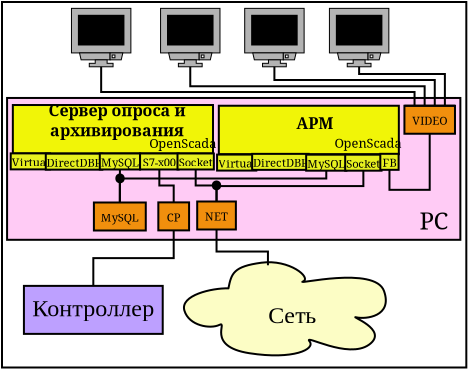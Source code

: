 <?xml version="1.0" encoding="UTF-8"?>
<dia:diagram xmlns:dia="http://www.lysator.liu.se/~alla/dia/">
  <dia:layer name="Тло" visible="true">
    <dia:group>
      <dia:object type="Standard - Box" version="0" id="O0">
        <dia:attribute name="obj_pos">
          <dia:point val="0.17,-0.14"/>
        </dia:attribute>
        <dia:attribute name="obj_bb">
          <dia:rectangle val="0.12,-0.19;23.436,18.186"/>
        </dia:attribute>
        <dia:attribute name="elem_corner">
          <dia:point val="0.17,-0.14"/>
        </dia:attribute>
        <dia:attribute name="elem_width">
          <dia:real val="23.216"/>
        </dia:attribute>
        <dia:attribute name="elem_height">
          <dia:real val="18.275"/>
        </dia:attribute>
        <dia:attribute name="show_background">
          <dia:boolean val="true"/>
        </dia:attribute>
      </dia:object>
      <dia:object type="Standard - Box" version="0" id="O1">
        <dia:attribute name="obj_pos">
          <dia:point val="0.424,4.658"/>
        </dia:attribute>
        <dia:attribute name="obj_bb">
          <dia:rectangle val="0.374,4.608;23.138,11.799"/>
        </dia:attribute>
        <dia:attribute name="elem_corner">
          <dia:point val="0.424,4.658"/>
        </dia:attribute>
        <dia:attribute name="elem_width">
          <dia:real val="22.664"/>
        </dia:attribute>
        <dia:attribute name="elem_height">
          <dia:real val="7.092"/>
        </dia:attribute>
        <dia:attribute name="inner_color">
          <dia:color val="#ffcbf5"/>
        </dia:attribute>
        <dia:attribute name="show_background">
          <dia:boolean val="true"/>
        </dia:attribute>
      </dia:object>
      <dia:object type="Standard - Text" version="0" id="O2">
        <dia:attribute name="obj_pos">
          <dia:point val="21.776,11.229"/>
        </dia:attribute>
        <dia:attribute name="obj_bb">
          <dia:rectangle val="21.101,10.145;22.485,12.046"/>
        </dia:attribute>
        <dia:attribute name="text">
          <dia:composite type="text">
            <dia:attribute name="string">
              <dia:string>#PC#</dia:string>
            </dia:attribute>
            <dia:attribute name="font">
              <dia:font family="serif" style="0" name="Times-Roman"/>
            </dia:attribute>
            <dia:attribute name="height">
              <dia:real val="1.5"/>
            </dia:attribute>
            <dia:attribute name="pos">
              <dia:point val="21.776,11.229"/>
            </dia:attribute>
            <dia:attribute name="color">
              <dia:color val="#000000"/>
            </dia:attribute>
            <dia:attribute name="alignment">
              <dia:enum val="1"/>
            </dia:attribute>
          </dia:composite>
        </dia:attribute>
      </dia:object>
      <dia:object type="Standard - Line" version="0" id="O3">
        <dia:attribute name="obj_pos">
          <dia:point val="6.066,8.234"/>
        </dia:attribute>
        <dia:attribute name="obj_bb">
          <dia:rectangle val="6.011,8.183;6.116,9.935"/>
        </dia:attribute>
        <dia:attribute name="conn_endpoints">
          <dia:point val="6.066,8.234"/>
          <dia:point val="6.062,9.885"/>
        </dia:attribute>
        <dia:attribute name="numcp">
          <dia:int val="1"/>
        </dia:attribute>
        <dia:connections>
          <dia:connection handle="1" to="O30" connection="2"/>
        </dia:connections>
      </dia:object>
      <dia:object type="Standard - ZigZagLine" version="0" id="O4">
        <dia:attribute name="obj_pos">
          <dia:point val="10.897,9.835"/>
        </dia:attribute>
        <dia:attribute name="obj_bb">
          <dia:rectangle val="10.847,8.244;18.288,9.885"/>
        </dia:attribute>
        <dia:attribute name="orth_points">
          <dia:point val="10.897,9.835"/>
          <dia:point val="10.897,9.064"/>
          <dia:point val="18.238,9.064"/>
          <dia:point val="18.238,8.294"/>
        </dia:attribute>
        <dia:attribute name="orth_orient">
          <dia:enum val="1"/>
          <dia:enum val="0"/>
          <dia:enum val="1"/>
        </dia:attribute>
        <dia:connections>
          <dia:connection handle="0" to="O31" connection="2"/>
        </dia:connections>
      </dia:object>
      <dia:object type="Standard - ZigZagLine" version="0" id="O5">
        <dia:attribute name="obj_pos">
          <dia:point val="10.897,9.835"/>
        </dia:attribute>
        <dia:attribute name="obj_bb">
          <dia:rectangle val="9.804,8.184;10.947,9.885"/>
        </dia:attribute>
        <dia:attribute name="orth_points">
          <dia:point val="10.897,9.835"/>
          <dia:point val="10.897,9.034"/>
          <dia:point val="9.854,9.034"/>
          <dia:point val="9.854,8.234"/>
        </dia:attribute>
        <dia:attribute name="orth_orient">
          <dia:enum val="1"/>
          <dia:enum val="0"/>
          <dia:enum val="1"/>
        </dia:attribute>
        <dia:connections>
          <dia:connection handle="0" to="O31" connection="2"/>
        </dia:connections>
      </dia:object>
      <dia:object type="Standard - ZigZagLine" version="0" id="O6">
        <dia:attribute name="obj_pos">
          <dia:point val="6.062,9.885"/>
        </dia:attribute>
        <dia:attribute name="obj_bb">
          <dia:rectangle val="6.012,8.244;16.434,9.935"/>
        </dia:attribute>
        <dia:attribute name="orth_points">
          <dia:point val="6.062,9.885"/>
          <dia:point val="6.062,8.685"/>
          <dia:point val="16.384,8.685"/>
          <dia:point val="16.384,8.294"/>
        </dia:attribute>
        <dia:attribute name="orth_orient">
          <dia:enum val="1"/>
          <dia:enum val="0"/>
          <dia:enum val="1"/>
        </dia:attribute>
        <dia:attribute name="autorouting">
          <dia:boolean val="false"/>
        </dia:attribute>
        <dia:connections>
          <dia:connection handle="0" to="O30" connection="2"/>
        </dia:connections>
      </dia:object>
      <dia:object type="Standard - ZigZagLine" version="0" id="O7">
        <dia:attribute name="obj_pos">
          <dia:point val="19.543,8.251"/>
        </dia:attribute>
        <dia:attribute name="obj_bb">
          <dia:rectangle val="19.493,6.397;21.605,9.301"/>
        </dia:attribute>
        <dia:attribute name="orth_points">
          <dia:point val="19.543,8.251"/>
          <dia:point val="19.543,9.251"/>
          <dia:point val="21.555,9.251"/>
          <dia:point val="21.555,6.447"/>
        </dia:attribute>
        <dia:attribute name="orth_orient">
          <dia:enum val="1"/>
          <dia:enum val="0"/>
          <dia:enum val="1"/>
        </dia:attribute>
        <dia:connections>
          <dia:connection handle="1" to="O32" connection="13"/>
        </dia:connections>
      </dia:object>
      <dia:object type="Network - General Monitor (With Stand)" version="0" id="O8">
        <dia:attribute name="obj_pos">
          <dia:point val="3.643,0.178"/>
        </dia:attribute>
        <dia:attribute name="obj_bb">
          <dia:rectangle val="3.618,0.153;6.639,4.248"/>
        </dia:attribute>
        <dia:attribute name="elem_corner">
          <dia:point val="3.643,0.178"/>
        </dia:attribute>
        <dia:attribute name="elem_width">
          <dia:real val="2.971"/>
        </dia:attribute>
        <dia:attribute name="elem_height">
          <dia:real val="2.921"/>
        </dia:attribute>
        <dia:attribute name="line_width">
          <dia:real val="0.1"/>
        </dia:attribute>
        <dia:attribute name="line_colour">
          <dia:color val="#000000"/>
        </dia:attribute>
        <dia:attribute name="fill_colour">
          <dia:color val="#ffffff"/>
        </dia:attribute>
        <dia:attribute name="show_background">
          <dia:boolean val="true"/>
        </dia:attribute>
        <dia:attribute name="line_style">
          <dia:enum val="0"/>
          <dia:real val="1"/>
        </dia:attribute>
        <dia:attribute name="text">
          <dia:composite type="text">
            <dia:attribute name="string">
              <dia:string>##</dia:string>
            </dia:attribute>
            <dia:attribute name="font">
              <dia:font family="courier new" style="0" name="Courier"/>
            </dia:attribute>
            <dia:attribute name="height">
              <dia:real val="0.8"/>
            </dia:attribute>
            <dia:attribute name="pos">
              <dia:point val="5.128,3.748"/>
            </dia:attribute>
            <dia:attribute name="color">
              <dia:color val="#000000"/>
            </dia:attribute>
            <dia:attribute name="alignment">
              <dia:enum val="1"/>
            </dia:attribute>
          </dia:composite>
        </dia:attribute>
        <dia:attribute name="flip_horizontal">
          <dia:boolean val="false"/>
        </dia:attribute>
        <dia:attribute name="flip_vertical">
          <dia:boolean val="false"/>
        </dia:attribute>
      </dia:object>
      <dia:object type="Standard - ZigZagLine" version="0" id="O9">
        <dia:attribute name="obj_pos">
          <dia:point val="20.797,5.047"/>
        </dia:attribute>
        <dia:attribute name="obj_bb">
          <dia:rectangle val="5.079,3.049;20.847,5.097"/>
        </dia:attribute>
        <dia:attribute name="orth_points">
          <dia:point val="20.797,5.047"/>
          <dia:point val="20.797,4.36"/>
          <dia:point val="5.128,4.36"/>
          <dia:point val="5.128,3.099"/>
        </dia:attribute>
        <dia:attribute name="orth_orient">
          <dia:enum val="1"/>
          <dia:enum val="0"/>
          <dia:enum val="1"/>
        </dia:attribute>
        <dia:attribute name="autorouting">
          <dia:boolean val="false"/>
        </dia:attribute>
        <dia:connections>
          <dia:connection handle="0" to="O35" connection="3"/>
          <dia:connection handle="1" to="O8" connection="0"/>
        </dia:connections>
      </dia:object>
      <dia:object type="Network - General Monitor (With Stand)" version="0" id="O10">
        <dia:attribute name="obj_pos">
          <dia:point val="8.098,0.178"/>
        </dia:attribute>
        <dia:attribute name="obj_bb">
          <dia:rectangle val="8.073,0.153;11.094,4.248"/>
        </dia:attribute>
        <dia:attribute name="elem_corner">
          <dia:point val="8.098,0.178"/>
        </dia:attribute>
        <dia:attribute name="elem_width">
          <dia:real val="2.971"/>
        </dia:attribute>
        <dia:attribute name="elem_height">
          <dia:real val="2.921"/>
        </dia:attribute>
        <dia:attribute name="line_width">
          <dia:real val="0.1"/>
        </dia:attribute>
        <dia:attribute name="line_colour">
          <dia:color val="#000000"/>
        </dia:attribute>
        <dia:attribute name="fill_colour">
          <dia:color val="#ffffff"/>
        </dia:attribute>
        <dia:attribute name="show_background">
          <dia:boolean val="true"/>
        </dia:attribute>
        <dia:attribute name="line_style">
          <dia:enum val="0"/>
          <dia:real val="1"/>
        </dia:attribute>
        <dia:attribute name="text">
          <dia:composite type="text">
            <dia:attribute name="string">
              <dia:string>##</dia:string>
            </dia:attribute>
            <dia:attribute name="font">
              <dia:font family="courier new" style="0" name="Courier"/>
            </dia:attribute>
            <dia:attribute name="height">
              <dia:real val="0.8"/>
            </dia:attribute>
            <dia:attribute name="pos">
              <dia:point val="9.583,3.748"/>
            </dia:attribute>
            <dia:attribute name="color">
              <dia:color val="#000000"/>
            </dia:attribute>
            <dia:attribute name="alignment">
              <dia:enum val="1"/>
            </dia:attribute>
          </dia:composite>
        </dia:attribute>
        <dia:attribute name="flip_horizontal">
          <dia:boolean val="false"/>
        </dia:attribute>
        <dia:attribute name="flip_vertical">
          <dia:boolean val="false"/>
        </dia:attribute>
      </dia:object>
      <dia:object type="Network - General Monitor (With Stand)" version="0" id="O11">
        <dia:attribute name="obj_pos">
          <dia:point val="12.305,0.178"/>
        </dia:attribute>
        <dia:attribute name="obj_bb">
          <dia:rectangle val="12.28,0.153;15.301,4.288"/>
        </dia:attribute>
        <dia:attribute name="elem_corner">
          <dia:point val="12.305,0.178"/>
        </dia:attribute>
        <dia:attribute name="elem_width">
          <dia:real val="2.971"/>
        </dia:attribute>
        <dia:attribute name="elem_height">
          <dia:real val="2.921"/>
        </dia:attribute>
        <dia:attribute name="line_width">
          <dia:real val="0.1"/>
        </dia:attribute>
        <dia:attribute name="line_colour">
          <dia:color val="#000000"/>
        </dia:attribute>
        <dia:attribute name="fill_colour">
          <dia:color val="#ffffff"/>
        </dia:attribute>
        <dia:attribute name="show_background">
          <dia:boolean val="true"/>
        </dia:attribute>
        <dia:attribute name="line_style">
          <dia:enum val="0"/>
          <dia:real val="1"/>
        </dia:attribute>
        <dia:attribute name="text">
          <dia:composite type="text">
            <dia:attribute name="string">
              <dia:string>##</dia:string>
            </dia:attribute>
            <dia:attribute name="font">
              <dia:font family="courier new" style="0" name="Courier"/>
            </dia:attribute>
            <dia:attribute name="height">
              <dia:real val="0.8"/>
            </dia:attribute>
            <dia:attribute name="pos">
              <dia:point val="13.79,3.748"/>
            </dia:attribute>
            <dia:attribute name="color">
              <dia:color val="#000000"/>
            </dia:attribute>
            <dia:attribute name="alignment">
              <dia:enum val="1"/>
            </dia:attribute>
          </dia:composite>
        </dia:attribute>
        <dia:attribute name="flip_horizontal">
          <dia:boolean val="false"/>
        </dia:attribute>
        <dia:attribute name="flip_vertical">
          <dia:boolean val="false"/>
        </dia:attribute>
      </dia:object>
      <dia:object type="Standard - ZigZagLine" version="0" id="O12">
        <dia:attribute name="obj_pos">
          <dia:point val="21.302,5.047"/>
        </dia:attribute>
        <dia:attribute name="obj_bb">
          <dia:rectangle val="9.533,3.049;21.352,5.097"/>
        </dia:attribute>
        <dia:attribute name="orth_points">
          <dia:point val="21.302,5.047"/>
          <dia:point val="21.302,4.073"/>
          <dia:point val="9.583,4.073"/>
          <dia:point val="9.583,3.099"/>
        </dia:attribute>
        <dia:attribute name="orth_orient">
          <dia:enum val="1"/>
          <dia:enum val="0"/>
          <dia:enum val="1"/>
        </dia:attribute>
        <dia:connections>
          <dia:connection handle="0" to="O35" connection="2"/>
          <dia:connection handle="1" to="O10" connection="0"/>
        </dia:connections>
      </dia:object>
      <dia:object type="Standard - ZigZagLine" version="0" id="O13">
        <dia:attribute name="obj_pos">
          <dia:point val="21.808,5.047"/>
        </dia:attribute>
        <dia:attribute name="obj_bb">
          <dia:rectangle val="13.741,3.049;21.858,5.097"/>
        </dia:attribute>
        <dia:attribute name="orth_points">
          <dia:point val="21.808,5.047"/>
          <dia:point val="21.808,3.76"/>
          <dia:point val="13.79,3.76"/>
          <dia:point val="13.79,3.099"/>
        </dia:attribute>
        <dia:attribute name="orth_orient">
          <dia:enum val="1"/>
          <dia:enum val="0"/>
          <dia:enum val="1"/>
        </dia:attribute>
        <dia:attribute name="autorouting">
          <dia:boolean val="false"/>
        </dia:attribute>
        <dia:connections>
          <dia:connection handle="0" to="O35" connection="1"/>
          <dia:connection handle="1" to="O11" connection="0"/>
        </dia:connections>
      </dia:object>
      <dia:object type="Standard - ZigZagLine" version="0" id="O14">
        <dia:attribute name="obj_pos">
          <dia:point val="8.037,8.234"/>
        </dia:attribute>
        <dia:attribute name="obj_bb">
          <dia:rectangle val="7.987,8.184;8.805,9.929"/>
        </dia:attribute>
        <dia:attribute name="orth_points">
          <dia:point val="8.037,8.234"/>
          <dia:point val="8.037,9.035"/>
          <dia:point val="8.755,9.035"/>
          <dia:point val="8.755,9.879"/>
        </dia:attribute>
        <dia:attribute name="orth_orient">
          <dia:enum val="1"/>
          <dia:enum val="0"/>
          <dia:enum val="1"/>
        </dia:attribute>
        <dia:attribute name="autorouting">
          <dia:boolean val="false"/>
        </dia:attribute>
        <dia:connections>
          <dia:connection handle="1" to="O33" connection="2"/>
        </dia:connections>
      </dia:object>
      <dia:object type="Standard - Ellipse" version="0" id="O15">
        <dia:attribute name="obj_pos">
          <dia:point val="5.887,8.482"/>
        </dia:attribute>
        <dia:attribute name="obj_bb">
          <dia:rectangle val="5.837,8.432;6.305,8.927"/>
        </dia:attribute>
        <dia:attribute name="elem_corner">
          <dia:point val="5.887,8.482"/>
        </dia:attribute>
        <dia:attribute name="elem_width">
          <dia:real val="0.367"/>
        </dia:attribute>
        <dia:attribute name="elem_height">
          <dia:real val="0.395"/>
        </dia:attribute>
        <dia:attribute name="inner_color">
          <dia:color val="#010101"/>
        </dia:attribute>
      </dia:object>
      <dia:object type="Standard - Ellipse" version="0" id="O16">
        <dia:attribute name="obj_pos">
          <dia:point val="10.712,8.832"/>
        </dia:attribute>
        <dia:attribute name="obj_bb">
          <dia:rectangle val="10.662,8.782;11.13,9.277"/>
        </dia:attribute>
        <dia:attribute name="elem_corner">
          <dia:point val="10.712,8.832"/>
        </dia:attribute>
        <dia:attribute name="elem_width">
          <dia:real val="0.367"/>
        </dia:attribute>
        <dia:attribute name="elem_height">
          <dia:real val="0.395"/>
        </dia:attribute>
        <dia:attribute name="inner_color">
          <dia:color val="#010101"/>
        </dia:attribute>
      </dia:object>
      <dia:object type="Flowchart - Box" version="0" id="O17">
        <dia:attribute name="obj_pos">
          <dia:point val="1.486,14.054"/>
        </dia:attribute>
        <dia:attribute name="obj_bb">
          <dia:rectangle val="1.436,14.004;8.036,16.504"/>
        </dia:attribute>
        <dia:attribute name="elem_corner">
          <dia:point val="1.486,14.054"/>
        </dia:attribute>
        <dia:attribute name="elem_width">
          <dia:real val="6.5"/>
        </dia:attribute>
        <dia:attribute name="elem_height">
          <dia:real val="2.4"/>
        </dia:attribute>
        <dia:attribute name="inner_color">
          <dia:color val="#bda0ff"/>
        </dia:attribute>
        <dia:attribute name="show_background">
          <dia:boolean val="true"/>
        </dia:attribute>
        <dia:attribute name="padding">
          <dia:real val="0.4"/>
        </dia:attribute>
        <dia:attribute name="text">
          <dia:composite type="text">
            <dia:attribute name="string">
              <dia:string>#Контроллер#</dia:string>
            </dia:attribute>
            <dia:attribute name="font">
              <dia:font family="times new roman" style="0" name="Times-Roman"/>
            </dia:attribute>
            <dia:attribute name="height">
              <dia:real val="1.5"/>
            </dia:attribute>
            <dia:attribute name="pos">
              <dia:point val="4.736,15.554"/>
            </dia:attribute>
            <dia:attribute name="color">
              <dia:color val="#000000"/>
            </dia:attribute>
            <dia:attribute name="alignment">
              <dia:enum val="1"/>
            </dia:attribute>
          </dia:composite>
        </dia:attribute>
      </dia:object>
      <dia:object type="Network - Cloud" version="0" id="O18">
        <dia:attribute name="obj_pos">
          <dia:point val="9.268,12.871"/>
        </dia:attribute>
        <dia:attribute name="obj_bb">
          <dia:rectangle val="9.268,12.871;19.361,17.529"/>
        </dia:attribute>
        <dia:attribute name="elem_corner">
          <dia:point val="9.268,12.871"/>
        </dia:attribute>
        <dia:attribute name="elem_width">
          <dia:real val="10.093"/>
        </dia:attribute>
        <dia:attribute name="elem_height">
          <dia:real val="4.658"/>
        </dia:attribute>
        <dia:attribute name="line_width">
          <dia:real val="0.1"/>
        </dia:attribute>
        <dia:attribute name="line_colour">
          <dia:color val="#000000"/>
        </dia:attribute>
        <dia:attribute name="fill_colour">
          <dia:color val="#fcfdc5"/>
        </dia:attribute>
        <dia:attribute name="show_background">
          <dia:boolean val="true"/>
        </dia:attribute>
        <dia:attribute name="line_style">
          <dia:enum val="0"/>
          <dia:real val="1"/>
        </dia:attribute>
        <dia:attribute name="text">
          <dia:composite type="text">
            <dia:attribute name="string">
              <dia:string>#Cеть#</dia:string>
            </dia:attribute>
            <dia:attribute name="font">
              <dia:font family="times new roman" style="0" name="Times-Roman"/>
            </dia:attribute>
            <dia:attribute name="height">
              <dia:real val="1.5"/>
            </dia:attribute>
            <dia:attribute name="pos">
              <dia:point val="14.585,15.582"/>
            </dia:attribute>
            <dia:attribute name="color">
              <dia:color val="#000000"/>
            </dia:attribute>
            <dia:attribute name="alignment">
              <dia:enum val="1"/>
            </dia:attribute>
          </dia:composite>
        </dia:attribute>
        <dia:attribute name="flip_horizontal">
          <dia:boolean val="false"/>
        </dia:attribute>
        <dia:attribute name="flip_vertical">
          <dia:boolean val="false"/>
        </dia:attribute>
      </dia:object>
      <dia:object type="Standard - ZigZagLine" version="0" id="O19">
        <dia:attribute name="obj_pos">
          <dia:point val="8.755,11.279"/>
        </dia:attribute>
        <dia:attribute name="obj_bb">
          <dia:rectangle val="4.686,11.229;8.805,14.104"/>
        </dia:attribute>
        <dia:attribute name="orth_points">
          <dia:point val="8.755,11.279"/>
          <dia:point val="8.755,12.666"/>
          <dia:point val="4.736,12.666"/>
          <dia:point val="4.736,14.054"/>
        </dia:attribute>
        <dia:attribute name="orth_orient">
          <dia:enum val="1"/>
          <dia:enum val="0"/>
          <dia:enum val="1"/>
        </dia:attribute>
        <dia:connections>
          <dia:connection handle="0" to="O33" connection="13"/>
          <dia:connection handle="1" to="O17" connection="2"/>
        </dia:connections>
      </dia:object>
      <dia:object type="Standard - ZigZagLine" version="0" id="O20">
        <dia:attribute name="obj_pos">
          <dia:point val="10.897,11.235"/>
        </dia:attribute>
        <dia:attribute name="obj_bb">
          <dia:rectangle val="10.847,11.185;13.517,13.073"/>
        </dia:attribute>
        <dia:attribute name="orth_points">
          <dia:point val="10.897,11.235"/>
          <dia:point val="10.897,12.337"/>
          <dia:point val="13.467,12.337"/>
          <dia:point val="13.467,13.023"/>
        </dia:attribute>
        <dia:attribute name="orth_orient">
          <dia:enum val="1"/>
          <dia:enum val="0"/>
          <dia:enum val="1"/>
        </dia:attribute>
        <dia:connections>
          <dia:connection handle="0" to="O31" connection="13"/>
          <dia:connection handle="1" to="O18" connection="3"/>
        </dia:connections>
      </dia:object>
      <dia:object type="Network - General Monitor (With Stand)" version="0" id="O21">
        <dia:attribute name="obj_pos">
          <dia:point val="16.541,0.178"/>
        </dia:attribute>
        <dia:attribute name="obj_bb">
          <dia:rectangle val="16.516,0.153;19.536,4.248"/>
        </dia:attribute>
        <dia:attribute name="elem_corner">
          <dia:point val="16.541,0.178"/>
        </dia:attribute>
        <dia:attribute name="elem_width">
          <dia:real val="2.971"/>
        </dia:attribute>
        <dia:attribute name="elem_height">
          <dia:real val="2.921"/>
        </dia:attribute>
        <dia:attribute name="line_width">
          <dia:real val="0.1"/>
        </dia:attribute>
        <dia:attribute name="line_colour">
          <dia:color val="#000000"/>
        </dia:attribute>
        <dia:attribute name="fill_colour">
          <dia:color val="#ffffff"/>
        </dia:attribute>
        <dia:attribute name="show_background">
          <dia:boolean val="true"/>
        </dia:attribute>
        <dia:attribute name="line_style">
          <dia:enum val="0"/>
          <dia:real val="1"/>
        </dia:attribute>
        <dia:attribute name="text">
          <dia:composite type="text">
            <dia:attribute name="string">
              <dia:string>##</dia:string>
            </dia:attribute>
            <dia:attribute name="font">
              <dia:font family="courier new" style="0" name="Courier"/>
            </dia:attribute>
            <dia:attribute name="height">
              <dia:real val="0.8"/>
            </dia:attribute>
            <dia:attribute name="pos">
              <dia:point val="18.026,3.748"/>
            </dia:attribute>
            <dia:attribute name="color">
              <dia:color val="#000000"/>
            </dia:attribute>
            <dia:attribute name="alignment">
              <dia:enum val="1"/>
            </dia:attribute>
          </dia:composite>
        </dia:attribute>
        <dia:attribute name="flip_horizontal">
          <dia:boolean val="false"/>
        </dia:attribute>
        <dia:attribute name="flip_vertical">
          <dia:boolean val="false"/>
        </dia:attribute>
      </dia:object>
      <dia:group>
        <dia:object type="Standard - Box" version="0" id="O22">
          <dia:attribute name="obj_pos">
            <dia:point val="0.712,5.011"/>
          </dia:attribute>
          <dia:attribute name="obj_bb">
            <dia:rectangle val="0.662,4.961;10.77,7.484"/>
          </dia:attribute>
          <dia:attribute name="elem_corner">
            <dia:point val="0.712,5.011"/>
          </dia:attribute>
          <dia:attribute name="elem_width">
            <dia:real val="10.008"/>
          </dia:attribute>
          <dia:attribute name="elem_height">
            <dia:real val="2.422"/>
          </dia:attribute>
          <dia:attribute name="inner_color">
            <dia:color val="#f1f507"/>
          </dia:attribute>
          <dia:attribute name="show_background">
            <dia:boolean val="true"/>
          </dia:attribute>
        </dia:object>
        <dia:object type="Standard - Text" version="0" id="O23">
          <dia:attribute name="obj_pos">
            <dia:point val="9.209,7.164"/>
          </dia:attribute>
          <dia:attribute name="obj_bb">
            <dia:rectangle val="7.859,6.544;10.579,7.604"/>
          </dia:attribute>
          <dia:attribute name="text">
            <dia:composite type="text">
              <dia:attribute name="string">
                <dia:string>#OpenScada#</dia:string>
              </dia:attribute>
              <dia:attribute name="font">
                <dia:font family="serif" style="0" name="Times-Roman"/>
              </dia:attribute>
              <dia:attribute name="height">
                <dia:real val="0.8"/>
              </dia:attribute>
              <dia:attribute name="pos">
                <dia:point val="9.209,7.164"/>
              </dia:attribute>
              <dia:attribute name="color">
                <dia:color val="#000000"/>
              </dia:attribute>
              <dia:attribute name="alignment">
                <dia:enum val="1"/>
              </dia:attribute>
            </dia:composite>
          </dia:attribute>
        </dia:object>
        <dia:object type="Standard - Text" version="0" id="O24">
          <dia:attribute name="obj_pos">
            <dia:point val="5.923,5.577"/>
          </dia:attribute>
          <dia:attribute name="obj_bb">
            <dia:rectangle val="3.048,4.802;8.823,7.127"/>
          </dia:attribute>
          <dia:attribute name="text">
            <dia:composite type="text">
              <dia:attribute name="string">
                <dia:string>#Сервер опроса и
архивирования#</dia:string>
              </dia:attribute>
              <dia:attribute name="font">
                <dia:font family="serif" style="80" name="Times-Roman"/>
              </dia:attribute>
              <dia:attribute name="height">
                <dia:real val="1"/>
              </dia:attribute>
              <dia:attribute name="pos">
                <dia:point val="5.923,5.577"/>
              </dia:attribute>
              <dia:attribute name="color">
                <dia:color val="#000000"/>
              </dia:attribute>
              <dia:attribute name="alignment">
                <dia:enum val="1"/>
              </dia:attribute>
            </dia:composite>
          </dia:attribute>
        </dia:object>
        <dia:object type="Flowchart - Box" version="0" id="O25">
          <dia:attribute name="obj_pos">
            <dia:point val="0.7,7.429"/>
          </dia:attribute>
          <dia:attribute name="obj_bb">
            <dia:rectangle val="0.65,7.379;2.524,8.279"/>
          </dia:attribute>
          <dia:attribute name="elem_corner">
            <dia:point val="0.7,7.429"/>
          </dia:attribute>
          <dia:attribute name="elem_width">
            <dia:real val="1.774"/>
          </dia:attribute>
          <dia:attribute name="elem_height">
            <dia:real val="0.8"/>
          </dia:attribute>
          <dia:attribute name="inner_color">
            <dia:color val="#e7f11f"/>
          </dia:attribute>
          <dia:attribute name="show_background">
            <dia:boolean val="true"/>
          </dia:attribute>
          <dia:attribute name="padding">
            <dia:real val="0"/>
          </dia:attribute>
          <dia:attribute name="text">
            <dia:composite type="text">
              <dia:attribute name="string">
                <dia:string>#Virtual#</dia:string>
              </dia:attribute>
              <dia:attribute name="font">
                <dia:font family="serif" style="0" name="Times-Roman"/>
              </dia:attribute>
              <dia:attribute name="height">
                <dia:real val="0.7"/>
              </dia:attribute>
              <dia:attribute name="pos">
                <dia:point val="1.587,7.979"/>
              </dia:attribute>
              <dia:attribute name="color">
                <dia:color val="#000000"/>
              </dia:attribute>
              <dia:attribute name="alignment">
                <dia:enum val="1"/>
              </dia:attribute>
            </dia:composite>
          </dia:attribute>
        </dia:object>
        <dia:object type="Flowchart - Box" version="0" id="O26">
          <dia:attribute name="obj_pos">
            <dia:point val="2.468,7.443"/>
          </dia:attribute>
          <dia:attribute name="obj_bb">
            <dia:rectangle val="2.418,7.393;5.128,8.293"/>
          </dia:attribute>
          <dia:attribute name="elem_corner">
            <dia:point val="2.468,7.443"/>
          </dia:attribute>
          <dia:attribute name="elem_width">
            <dia:real val="2.61"/>
          </dia:attribute>
          <dia:attribute name="elem_height">
            <dia:real val="0.8"/>
          </dia:attribute>
          <dia:attribute name="inner_color">
            <dia:color val="#e7f11f"/>
          </dia:attribute>
          <dia:attribute name="show_background">
            <dia:boolean val="true"/>
          </dia:attribute>
          <dia:attribute name="padding">
            <dia:real val="0"/>
          </dia:attribute>
          <dia:attribute name="text">
            <dia:composite type="text">
              <dia:attribute name="string">
                <dia:string>#DirectDBF#</dia:string>
              </dia:attribute>
              <dia:attribute name="font">
                <dia:font family="serif" style="0" name="Times-Roman"/>
              </dia:attribute>
              <dia:attribute name="height">
                <dia:real val="0.7"/>
              </dia:attribute>
              <dia:attribute name="pos">
                <dia:point val="3.773,7.993"/>
              </dia:attribute>
              <dia:attribute name="color">
                <dia:color val="#000000"/>
              </dia:attribute>
              <dia:attribute name="alignment">
                <dia:enum val="1"/>
              </dia:attribute>
            </dia:composite>
          </dia:attribute>
        </dia:object>
        <dia:object type="Flowchart - Box" version="0" id="O27">
          <dia:attribute name="obj_pos">
            <dia:point val="5.069,7.434"/>
          </dia:attribute>
          <dia:attribute name="obj_bb">
            <dia:rectangle val="5.019,7.384;7.113,8.284"/>
          </dia:attribute>
          <dia:attribute name="elem_corner">
            <dia:point val="5.069,7.434"/>
          </dia:attribute>
          <dia:attribute name="elem_width">
            <dia:real val="1.994"/>
          </dia:attribute>
          <dia:attribute name="elem_height">
            <dia:real val="0.8"/>
          </dia:attribute>
          <dia:attribute name="inner_color">
            <dia:color val="#e7f11f"/>
          </dia:attribute>
          <dia:attribute name="show_background">
            <dia:boolean val="true"/>
          </dia:attribute>
          <dia:attribute name="padding">
            <dia:real val="0"/>
          </dia:attribute>
          <dia:attribute name="text">
            <dia:composite type="text">
              <dia:attribute name="string">
                <dia:string>#MySQL#</dia:string>
              </dia:attribute>
              <dia:attribute name="font">
                <dia:font family="serif" style="0" name="Times-Roman"/>
              </dia:attribute>
              <dia:attribute name="height">
                <dia:real val="0.7"/>
              </dia:attribute>
              <dia:attribute name="pos">
                <dia:point val="6.066,7.984"/>
              </dia:attribute>
              <dia:attribute name="color">
                <dia:color val="#000000"/>
              </dia:attribute>
              <dia:attribute name="alignment">
                <dia:enum val="1"/>
              </dia:attribute>
            </dia:composite>
          </dia:attribute>
        </dia:object>
        <dia:object type="Flowchart - Box" version="0" id="O28">
          <dia:attribute name="obj_pos">
            <dia:point val="7.073,7.434"/>
          </dia:attribute>
          <dia:attribute name="obj_bb">
            <dia:rectangle val="7.023,7.384;9.051,8.284"/>
          </dia:attribute>
          <dia:attribute name="elem_corner">
            <dia:point val="7.073,7.434"/>
          </dia:attribute>
          <dia:attribute name="elem_width">
            <dia:real val="1.928"/>
          </dia:attribute>
          <dia:attribute name="elem_height">
            <dia:real val="0.8"/>
          </dia:attribute>
          <dia:attribute name="inner_color">
            <dia:color val="#e7f11f"/>
          </dia:attribute>
          <dia:attribute name="show_background">
            <dia:boolean val="true"/>
          </dia:attribute>
          <dia:attribute name="padding">
            <dia:real val="0"/>
          </dia:attribute>
          <dia:attribute name="text">
            <dia:composite type="text">
              <dia:attribute name="string">
                <dia:string>#S7-x00#</dia:string>
              </dia:attribute>
              <dia:attribute name="font">
                <dia:font family="serif" style="0" name="Times-Roman"/>
              </dia:attribute>
              <dia:attribute name="height">
                <dia:real val="0.7"/>
              </dia:attribute>
              <dia:attribute name="pos">
                <dia:point val="8.037,7.984"/>
              </dia:attribute>
              <dia:attribute name="color">
                <dia:color val="#000000"/>
              </dia:attribute>
              <dia:attribute name="alignment">
                <dia:enum val="1"/>
              </dia:attribute>
            </dia:composite>
          </dia:attribute>
        </dia:object>
        <dia:object type="Flowchart - Box" version="0" id="O29">
          <dia:attribute name="obj_pos">
            <dia:point val="8.989,7.434"/>
          </dia:attribute>
          <dia:attribute name="obj_bb">
            <dia:rectangle val="8.939,7.384;10.769,8.284"/>
          </dia:attribute>
          <dia:attribute name="elem_corner">
            <dia:point val="8.989,7.434"/>
          </dia:attribute>
          <dia:attribute name="elem_width">
            <dia:real val="1.73"/>
          </dia:attribute>
          <dia:attribute name="elem_height">
            <dia:real val="0.8"/>
          </dia:attribute>
          <dia:attribute name="inner_color">
            <dia:color val="#e7f11f"/>
          </dia:attribute>
          <dia:attribute name="show_background">
            <dia:boolean val="true"/>
          </dia:attribute>
          <dia:attribute name="padding">
            <dia:real val="0"/>
          </dia:attribute>
          <dia:attribute name="text">
            <dia:composite type="text">
              <dia:attribute name="string">
                <dia:string>#Socket#</dia:string>
              </dia:attribute>
              <dia:attribute name="font">
                <dia:font family="serif" style="0" name="Times-Roman"/>
              </dia:attribute>
              <dia:attribute name="height">
                <dia:real val="0.7"/>
              </dia:attribute>
              <dia:attribute name="pos">
                <dia:point val="9.854,7.984"/>
              </dia:attribute>
              <dia:attribute name="color">
                <dia:color val="#000000"/>
              </dia:attribute>
              <dia:attribute name="alignment">
                <dia:enum val="1"/>
              </dia:attribute>
            </dia:composite>
          </dia:attribute>
        </dia:object>
      </dia:group>
      <dia:object type="Flowchart - Box" version="0" id="O30">
        <dia:attribute name="obj_pos">
          <dia:point val="4.765,9.885"/>
        </dia:attribute>
        <dia:attribute name="obj_bb">
          <dia:rectangle val="4.715,9.835;7.409,11.335"/>
        </dia:attribute>
        <dia:attribute name="elem_corner">
          <dia:point val="4.765,9.885"/>
        </dia:attribute>
        <dia:attribute name="elem_width">
          <dia:real val="2.594"/>
        </dia:attribute>
        <dia:attribute name="elem_height">
          <dia:real val="1.4"/>
        </dia:attribute>
        <dia:attribute name="inner_color">
          <dia:color val="#f18f0d"/>
        </dia:attribute>
        <dia:attribute name="show_background">
          <dia:boolean val="true"/>
        </dia:attribute>
        <dia:attribute name="padding">
          <dia:real val="0.2"/>
        </dia:attribute>
        <dia:attribute name="text">
          <dia:composite type="text">
            <dia:attribute name="string">
              <dia:string>#MySQL#</dia:string>
            </dia:attribute>
            <dia:attribute name="font">
              <dia:font family="serif" style="0" name="Times-Roman"/>
            </dia:attribute>
            <dia:attribute name="height">
              <dia:real val="0.7"/>
            </dia:attribute>
            <dia:attribute name="pos">
              <dia:point val="6.062,10.735"/>
            </dia:attribute>
            <dia:attribute name="color">
              <dia:color val="#000000"/>
            </dia:attribute>
            <dia:attribute name="alignment">
              <dia:enum val="1"/>
            </dia:attribute>
          </dia:composite>
        </dia:attribute>
      </dia:object>
      <dia:object type="Flowchart - Box" version="0" id="O31">
        <dia:attribute name="obj_pos">
          <dia:point val="9.93,9.835"/>
        </dia:attribute>
        <dia:attribute name="obj_bb">
          <dia:rectangle val="9.88,9.785;11.914,11.285"/>
        </dia:attribute>
        <dia:attribute name="elem_corner">
          <dia:point val="9.93,9.835"/>
        </dia:attribute>
        <dia:attribute name="elem_width">
          <dia:real val="1.934"/>
        </dia:attribute>
        <dia:attribute name="elem_height">
          <dia:real val="1.4"/>
        </dia:attribute>
        <dia:attribute name="inner_color">
          <dia:color val="#f18f0d"/>
        </dia:attribute>
        <dia:attribute name="show_background">
          <dia:boolean val="true"/>
        </dia:attribute>
        <dia:attribute name="padding">
          <dia:real val="0.2"/>
        </dia:attribute>
        <dia:attribute name="text">
          <dia:composite type="text">
            <dia:attribute name="string">
              <dia:string>#NET#</dia:string>
            </dia:attribute>
            <dia:attribute name="font">
              <dia:font family="serif" style="0" name="Times-Roman"/>
            </dia:attribute>
            <dia:attribute name="height">
              <dia:real val="0.7"/>
            </dia:attribute>
            <dia:attribute name="pos">
              <dia:point val="10.897,10.685"/>
            </dia:attribute>
            <dia:attribute name="color">
              <dia:color val="#000000"/>
            </dia:attribute>
            <dia:attribute name="alignment">
              <dia:enum val="1"/>
            </dia:attribute>
          </dia:composite>
        </dia:attribute>
      </dia:object>
      <dia:object type="Flowchart - Box" version="0" id="O32">
        <dia:attribute name="obj_pos">
          <dia:point val="20.291,5.047"/>
        </dia:attribute>
        <dia:attribute name="obj_bb">
          <dia:rectangle val="20.241,4.997;22.869,6.497"/>
        </dia:attribute>
        <dia:attribute name="elem_corner">
          <dia:point val="20.291,5.047"/>
        </dia:attribute>
        <dia:attribute name="elem_width">
          <dia:real val="2.528"/>
        </dia:attribute>
        <dia:attribute name="elem_height">
          <dia:real val="1.4"/>
        </dia:attribute>
        <dia:attribute name="inner_color">
          <dia:color val="#f18f0d"/>
        </dia:attribute>
        <dia:attribute name="show_background">
          <dia:boolean val="true"/>
        </dia:attribute>
        <dia:attribute name="padding">
          <dia:real val="0.2"/>
        </dia:attribute>
        <dia:attribute name="text">
          <dia:composite type="text">
            <dia:attribute name="string">
              <dia:string>#VIDEO#</dia:string>
            </dia:attribute>
            <dia:attribute name="font">
              <dia:font family="serif" style="0" name="Times-Roman"/>
            </dia:attribute>
            <dia:attribute name="height">
              <dia:real val="0.7"/>
            </dia:attribute>
            <dia:attribute name="pos">
              <dia:point val="21.555,5.897"/>
            </dia:attribute>
            <dia:attribute name="color">
              <dia:color val="#000000"/>
            </dia:attribute>
            <dia:attribute name="alignment">
              <dia:enum val="1"/>
            </dia:attribute>
          </dia:composite>
        </dia:attribute>
      </dia:object>
      <dia:object type="Flowchart - Box" version="0" id="O33">
        <dia:attribute name="obj_pos">
          <dia:point val="7.986,9.879"/>
        </dia:attribute>
        <dia:attribute name="obj_bb">
          <dia:rectangle val="7.936,9.829;9.574,11.329"/>
        </dia:attribute>
        <dia:attribute name="elem_corner">
          <dia:point val="7.986,9.879"/>
        </dia:attribute>
        <dia:attribute name="elem_width">
          <dia:real val="1.538"/>
        </dia:attribute>
        <dia:attribute name="elem_height">
          <dia:real val="1.4"/>
        </dia:attribute>
        <dia:attribute name="inner_color">
          <dia:color val="#f18f0d"/>
        </dia:attribute>
        <dia:attribute name="show_background">
          <dia:boolean val="true"/>
        </dia:attribute>
        <dia:attribute name="padding">
          <dia:real val="0.2"/>
        </dia:attribute>
        <dia:attribute name="text">
          <dia:composite type="text">
            <dia:attribute name="string">
              <dia:string>#CP#</dia:string>
            </dia:attribute>
            <dia:attribute name="font">
              <dia:font family="serif" style="0" name="Times-Roman"/>
            </dia:attribute>
            <dia:attribute name="height">
              <dia:real val="0.7"/>
            </dia:attribute>
            <dia:attribute name="pos">
              <dia:point val="8.755,10.729"/>
            </dia:attribute>
            <dia:attribute name="color">
              <dia:color val="#000000"/>
            </dia:attribute>
            <dia:attribute name="alignment">
              <dia:enum val="1"/>
            </dia:attribute>
          </dia:composite>
        </dia:attribute>
      </dia:object>
      <dia:object type="Standard - ZigZagLine" version="0" id="O34">
        <dia:attribute name="obj_pos">
          <dia:point val="22.314,5.047"/>
        </dia:attribute>
        <dia:attribute name="obj_bb">
          <dia:rectangle val="17.976,3.049;22.364,5.097"/>
        </dia:attribute>
        <dia:attribute name="orth_points">
          <dia:point val="22.314,5.047"/>
          <dia:point val="22.314,3.46"/>
          <dia:point val="18.026,3.46"/>
          <dia:point val="18.026,3.099"/>
        </dia:attribute>
        <dia:attribute name="orth_orient">
          <dia:enum val="1"/>
          <dia:enum val="0"/>
          <dia:enum val="1"/>
        </dia:attribute>
        <dia:attribute name="autorouting">
          <dia:boolean val="false"/>
        </dia:attribute>
        <dia:connections>
          <dia:connection handle="0" to="O35" connection="0"/>
          <dia:connection handle="1" to="O21" connection="0"/>
        </dia:connections>
      </dia:object>
      <dia:object type="Standard - Line" version="0" id="O35">
        <dia:attribute name="obj_pos">
          <dia:point val="22.819,5.047"/>
        </dia:attribute>
        <dia:attribute name="obj_bb">
          <dia:rectangle val="20.241,4.997;22.869,5.097"/>
        </dia:attribute>
        <dia:attribute name="conn_endpoints">
          <dia:point val="22.819,5.047"/>
          <dia:point val="20.291,5.047"/>
        </dia:attribute>
        <dia:attribute name="numcp">
          <dia:int val="4"/>
        </dia:attribute>
        <dia:connections>
          <dia:connection handle="0" to="O32" connection="4"/>
          <dia:connection handle="1" to="O32" connection="0"/>
        </dia:connections>
      </dia:object>
      <dia:group>
        <dia:object type="Standard - Box" version="0" id="O36">
          <dia:attribute name="obj_pos">
            <dia:point val="11.011,5.047"/>
          </dia:attribute>
          <dia:attribute name="obj_bb">
            <dia:rectangle val="10.961,4.997;20.062,7.519"/>
          </dia:attribute>
          <dia:attribute name="elem_corner">
            <dia:point val="11.011,5.047"/>
          </dia:attribute>
          <dia:attribute name="elem_width">
            <dia:real val="9.001"/>
          </dia:attribute>
          <dia:attribute name="elem_height">
            <dia:real val="2.422"/>
          </dia:attribute>
          <dia:attribute name="inner_color">
            <dia:color val="#f1f507"/>
          </dia:attribute>
          <dia:attribute name="show_background">
            <dia:boolean val="true"/>
          </dia:attribute>
        </dia:object>
        <dia:object type="Standard - Text" version="0" id="O37">
          <dia:attribute name="obj_pos">
            <dia:point val="15.804,6.219"/>
          </dia:attribute>
          <dia:attribute name="obj_bb">
            <dia:rectangle val="14.929,5.444;16.704,6.769"/>
          </dia:attribute>
          <dia:attribute name="text">
            <dia:composite type="text">
              <dia:attribute name="string">
                <dia:string>#АРМ#</dia:string>
              </dia:attribute>
              <dia:attribute name="font">
                <dia:font family="serif" style="80" name="Times-Roman"/>
              </dia:attribute>
              <dia:attribute name="height">
                <dia:real val="1"/>
              </dia:attribute>
              <dia:attribute name="pos">
                <dia:point val="15.804,6.219"/>
              </dia:attribute>
              <dia:attribute name="color">
                <dia:color val="#000000"/>
              </dia:attribute>
              <dia:attribute name="alignment">
                <dia:enum val="1"/>
              </dia:attribute>
            </dia:composite>
          </dia:attribute>
        </dia:object>
        <dia:object type="Standard - Text" version="0" id="O38">
          <dia:attribute name="obj_pos">
            <dia:point val="18.466,7.153"/>
          </dia:attribute>
          <dia:attribute name="obj_bb">
            <dia:rectangle val="17.116,6.533;19.836,7.593"/>
          </dia:attribute>
          <dia:attribute name="text">
            <dia:composite type="text">
              <dia:attribute name="string">
                <dia:string>#OpenScada#</dia:string>
              </dia:attribute>
              <dia:attribute name="font">
                <dia:font family="serif" style="0" name="Times-Roman"/>
              </dia:attribute>
              <dia:attribute name="height">
                <dia:real val="0.8"/>
              </dia:attribute>
              <dia:attribute name="pos">
                <dia:point val="18.466,7.153"/>
              </dia:attribute>
              <dia:attribute name="color">
                <dia:color val="#000000"/>
              </dia:attribute>
              <dia:attribute name="alignment">
                <dia:enum val="1"/>
              </dia:attribute>
            </dia:composite>
          </dia:attribute>
        </dia:object>
        <dia:object type="Flowchart - Box" version="0" id="O39">
          <dia:attribute name="obj_pos">
            <dia:point val="11.018,7.489"/>
          </dia:attribute>
          <dia:attribute name="obj_bb">
            <dia:rectangle val="10.968,7.439;12.842,8.339"/>
          </dia:attribute>
          <dia:attribute name="elem_corner">
            <dia:point val="11.018,7.489"/>
          </dia:attribute>
          <dia:attribute name="elem_width">
            <dia:real val="1.774"/>
          </dia:attribute>
          <dia:attribute name="elem_height">
            <dia:real val="0.8"/>
          </dia:attribute>
          <dia:attribute name="inner_color">
            <dia:color val="#e7f11f"/>
          </dia:attribute>
          <dia:attribute name="show_background">
            <dia:boolean val="true"/>
          </dia:attribute>
          <dia:attribute name="padding">
            <dia:real val="0"/>
          </dia:attribute>
          <dia:attribute name="text">
            <dia:composite type="text">
              <dia:attribute name="string">
                <dia:string>#Virtual#</dia:string>
              </dia:attribute>
              <dia:attribute name="font">
                <dia:font family="serif" style="0" name="Times-Roman"/>
              </dia:attribute>
              <dia:attribute name="height">
                <dia:real val="0.7"/>
              </dia:attribute>
              <dia:attribute name="pos">
                <dia:point val="11.905,8.039"/>
              </dia:attribute>
              <dia:attribute name="color">
                <dia:color val="#000000"/>
              </dia:attribute>
              <dia:attribute name="alignment">
                <dia:enum val="1"/>
              </dia:attribute>
            </dia:composite>
          </dia:attribute>
        </dia:object>
        <dia:object type="Flowchart - Box" version="0" id="O40">
          <dia:attribute name="obj_pos">
            <dia:point val="12.786,7.453"/>
          </dia:attribute>
          <dia:attribute name="obj_bb">
            <dia:rectangle val="12.736,7.403;15.446,8.303"/>
          </dia:attribute>
          <dia:attribute name="elem_corner">
            <dia:point val="12.786,7.453"/>
          </dia:attribute>
          <dia:attribute name="elem_width">
            <dia:real val="2.61"/>
          </dia:attribute>
          <dia:attribute name="elem_height">
            <dia:real val="0.8"/>
          </dia:attribute>
          <dia:attribute name="inner_color">
            <dia:color val="#e7f11f"/>
          </dia:attribute>
          <dia:attribute name="show_background">
            <dia:boolean val="true"/>
          </dia:attribute>
          <dia:attribute name="padding">
            <dia:real val="0"/>
          </dia:attribute>
          <dia:attribute name="text">
            <dia:composite type="text">
              <dia:attribute name="string">
                <dia:string>#DirectDBF#</dia:string>
              </dia:attribute>
              <dia:attribute name="font">
                <dia:font family="serif" style="0" name="Times-Roman"/>
              </dia:attribute>
              <dia:attribute name="height">
                <dia:real val="0.7"/>
              </dia:attribute>
              <dia:attribute name="pos">
                <dia:point val="14.091,8.003"/>
              </dia:attribute>
              <dia:attribute name="color">
                <dia:color val="#000000"/>
              </dia:attribute>
              <dia:attribute name="alignment">
                <dia:enum val="1"/>
              </dia:attribute>
            </dia:composite>
          </dia:attribute>
        </dia:object>
        <dia:object type="Flowchart - Box" version="0" id="O41">
          <dia:attribute name="obj_pos">
            <dia:point val="15.387,7.494"/>
          </dia:attribute>
          <dia:attribute name="obj_bb">
            <dia:rectangle val="15.337,7.444;17.431,8.344"/>
          </dia:attribute>
          <dia:attribute name="elem_corner">
            <dia:point val="15.387,7.494"/>
          </dia:attribute>
          <dia:attribute name="elem_width">
            <dia:real val="1.994"/>
          </dia:attribute>
          <dia:attribute name="elem_height">
            <dia:real val="0.8"/>
          </dia:attribute>
          <dia:attribute name="inner_color">
            <dia:color val="#e7f11f"/>
          </dia:attribute>
          <dia:attribute name="show_background">
            <dia:boolean val="true"/>
          </dia:attribute>
          <dia:attribute name="padding">
            <dia:real val="0"/>
          </dia:attribute>
          <dia:attribute name="text">
            <dia:composite type="text">
              <dia:attribute name="string">
                <dia:string>#MySQL#</dia:string>
              </dia:attribute>
              <dia:attribute name="font">
                <dia:font family="serif" style="0" name="Times-Roman"/>
              </dia:attribute>
              <dia:attribute name="height">
                <dia:real val="0.7"/>
              </dia:attribute>
              <dia:attribute name="pos">
                <dia:point val="16.384,8.044"/>
              </dia:attribute>
              <dia:attribute name="color">
                <dia:color val="#000000"/>
              </dia:attribute>
              <dia:attribute name="alignment">
                <dia:enum val="1"/>
              </dia:attribute>
            </dia:composite>
          </dia:attribute>
        </dia:object>
        <dia:object type="Flowchart - Box" version="0" id="O42">
          <dia:attribute name="obj_pos">
            <dia:point val="17.373,7.494"/>
          </dia:attribute>
          <dia:attribute name="obj_bb">
            <dia:rectangle val="17.323,7.444;19.153,8.344"/>
          </dia:attribute>
          <dia:attribute name="elem_corner">
            <dia:point val="17.373,7.494"/>
          </dia:attribute>
          <dia:attribute name="elem_width">
            <dia:real val="1.73"/>
          </dia:attribute>
          <dia:attribute name="elem_height">
            <dia:real val="0.8"/>
          </dia:attribute>
          <dia:attribute name="inner_color">
            <dia:color val="#e7f11f"/>
          </dia:attribute>
          <dia:attribute name="show_background">
            <dia:boolean val="true"/>
          </dia:attribute>
          <dia:attribute name="padding">
            <dia:real val="0"/>
          </dia:attribute>
          <dia:attribute name="text">
            <dia:composite type="text">
              <dia:attribute name="string">
                <dia:string>#Socket#</dia:string>
              </dia:attribute>
              <dia:attribute name="font">
                <dia:font family="serif" style="0" name="Times-Roman"/>
              </dia:attribute>
              <dia:attribute name="height">
                <dia:real val="0.7"/>
              </dia:attribute>
              <dia:attribute name="pos">
                <dia:point val="18.238,8.044"/>
              </dia:attribute>
              <dia:attribute name="color">
                <dia:color val="#000000"/>
              </dia:attribute>
              <dia:attribute name="alignment">
                <dia:enum val="1"/>
              </dia:attribute>
            </dia:composite>
          </dia:attribute>
        </dia:object>
        <dia:object type="Flowchart - Box" version="0" id="O43">
          <dia:attribute name="obj_pos">
            <dia:point val="19.085,7.451"/>
          </dia:attribute>
          <dia:attribute name="obj_bb">
            <dia:rectangle val="19.035,7.401;20.051,8.301"/>
          </dia:attribute>
          <dia:attribute name="elem_corner">
            <dia:point val="19.085,7.451"/>
          </dia:attribute>
          <dia:attribute name="elem_width">
            <dia:real val="0.916"/>
          </dia:attribute>
          <dia:attribute name="elem_height">
            <dia:real val="0.8"/>
          </dia:attribute>
          <dia:attribute name="inner_color">
            <dia:color val="#e7f11f"/>
          </dia:attribute>
          <dia:attribute name="show_background">
            <dia:boolean val="true"/>
          </dia:attribute>
          <dia:attribute name="padding">
            <dia:real val="0"/>
          </dia:attribute>
          <dia:attribute name="text">
            <dia:composite type="text">
              <dia:attribute name="string">
                <dia:string>#FB#</dia:string>
              </dia:attribute>
              <dia:attribute name="font">
                <dia:font family="serif" style="0" name="Times-Roman"/>
              </dia:attribute>
              <dia:attribute name="height">
                <dia:real val="0.7"/>
              </dia:attribute>
              <dia:attribute name="pos">
                <dia:point val="19.543,8.001"/>
              </dia:attribute>
              <dia:attribute name="color">
                <dia:color val="#000000"/>
              </dia:attribute>
              <dia:attribute name="alignment">
                <dia:enum val="1"/>
              </dia:attribute>
            </dia:composite>
          </dia:attribute>
        </dia:object>
      </dia:group>
    </dia:group>
  </dia:layer>
</dia:diagram>
